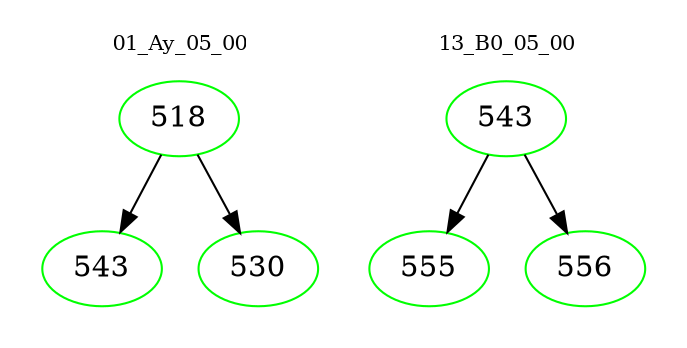 digraph{
subgraph cluster_0 {
color = white
label = "01_Ay_05_00";
fontsize=10;
T0_518 [label="518", color="green"]
T0_518 -> T0_543 [color="black"]
T0_543 [label="543", color="green"]
T0_518 -> T0_530 [color="black"]
T0_530 [label="530", color="green"]
}
subgraph cluster_1 {
color = white
label = "13_B0_05_00";
fontsize=10;
T1_543 [label="543", color="green"]
T1_543 -> T1_555 [color="black"]
T1_555 [label="555", color="green"]
T1_543 -> T1_556 [color="black"]
T1_556 [label="556", color="green"]
}
}
